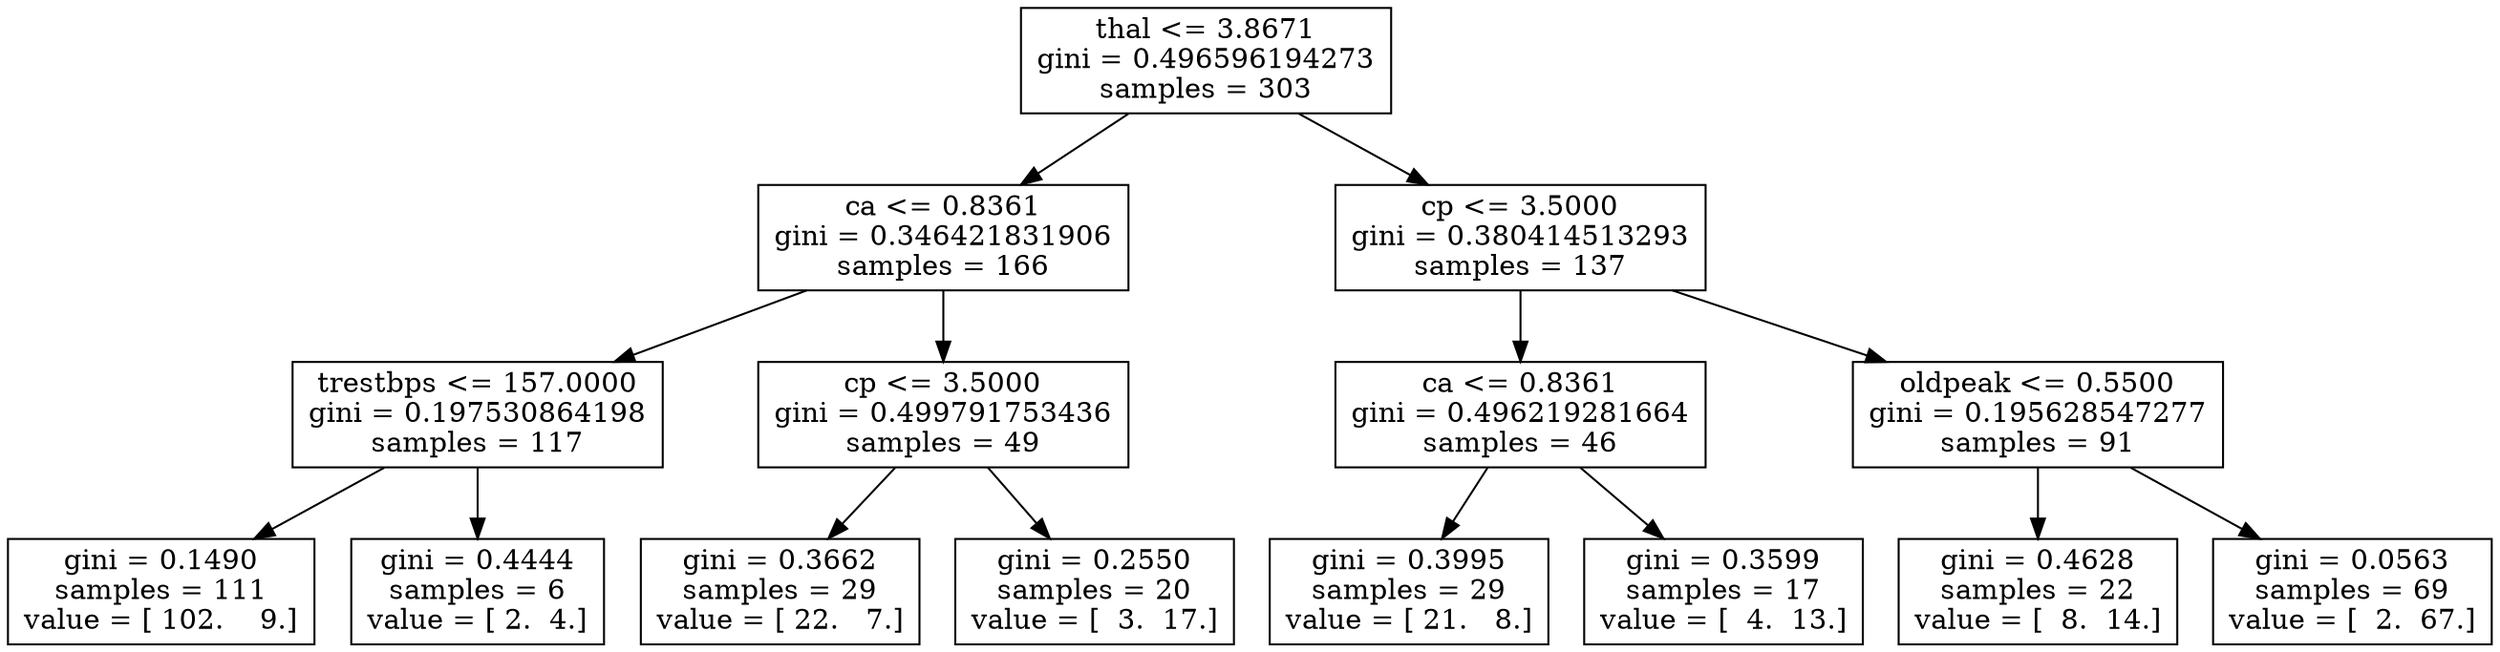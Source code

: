 digraph Tree {
0 [label="thal <= 3.8671\ngini = 0.496596194273\nsamples = 303", shape="box"] ;
1 [label="ca <= 0.8361\ngini = 0.346421831906\nsamples = 166", shape="box"] ;
0 -> 1 ;
2 [label="trestbps <= 157.0000\ngini = 0.197530864198\nsamples = 117", shape="box"] ;
1 -> 2 ;
3 [label="gini = 0.1490\nsamples = 111\nvalue = [ 102.    9.]", shape="box"] ;
2 -> 3 ;
4 [label="gini = 0.4444\nsamples = 6\nvalue = [ 2.  4.]", shape="box"] ;
2 -> 4 ;
5 [label="cp <= 3.5000\ngini = 0.499791753436\nsamples = 49", shape="box"] ;
1 -> 5 ;
6 [label="gini = 0.3662\nsamples = 29\nvalue = [ 22.   7.]", shape="box"] ;
5 -> 6 ;
7 [label="gini = 0.2550\nsamples = 20\nvalue = [  3.  17.]", shape="box"] ;
5 -> 7 ;
8 [label="cp <= 3.5000\ngini = 0.380414513293\nsamples = 137", shape="box"] ;
0 -> 8 ;
9 [label="ca <= 0.8361\ngini = 0.496219281664\nsamples = 46", shape="box"] ;
8 -> 9 ;
10 [label="gini = 0.3995\nsamples = 29\nvalue = [ 21.   8.]", shape="box"] ;
9 -> 10 ;
11 [label="gini = 0.3599\nsamples = 17\nvalue = [  4.  13.]", shape="box"] ;
9 -> 11 ;
12 [label="oldpeak <= 0.5500\ngini = 0.195628547277\nsamples = 91", shape="box"] ;
8 -> 12 ;
13 [label="gini = 0.4628\nsamples = 22\nvalue = [  8.  14.]", shape="box"] ;
12 -> 13 ;
14 [label="gini = 0.0563\nsamples = 69\nvalue = [  2.  67.]", shape="box"] ;
12 -> 14 ;
}
